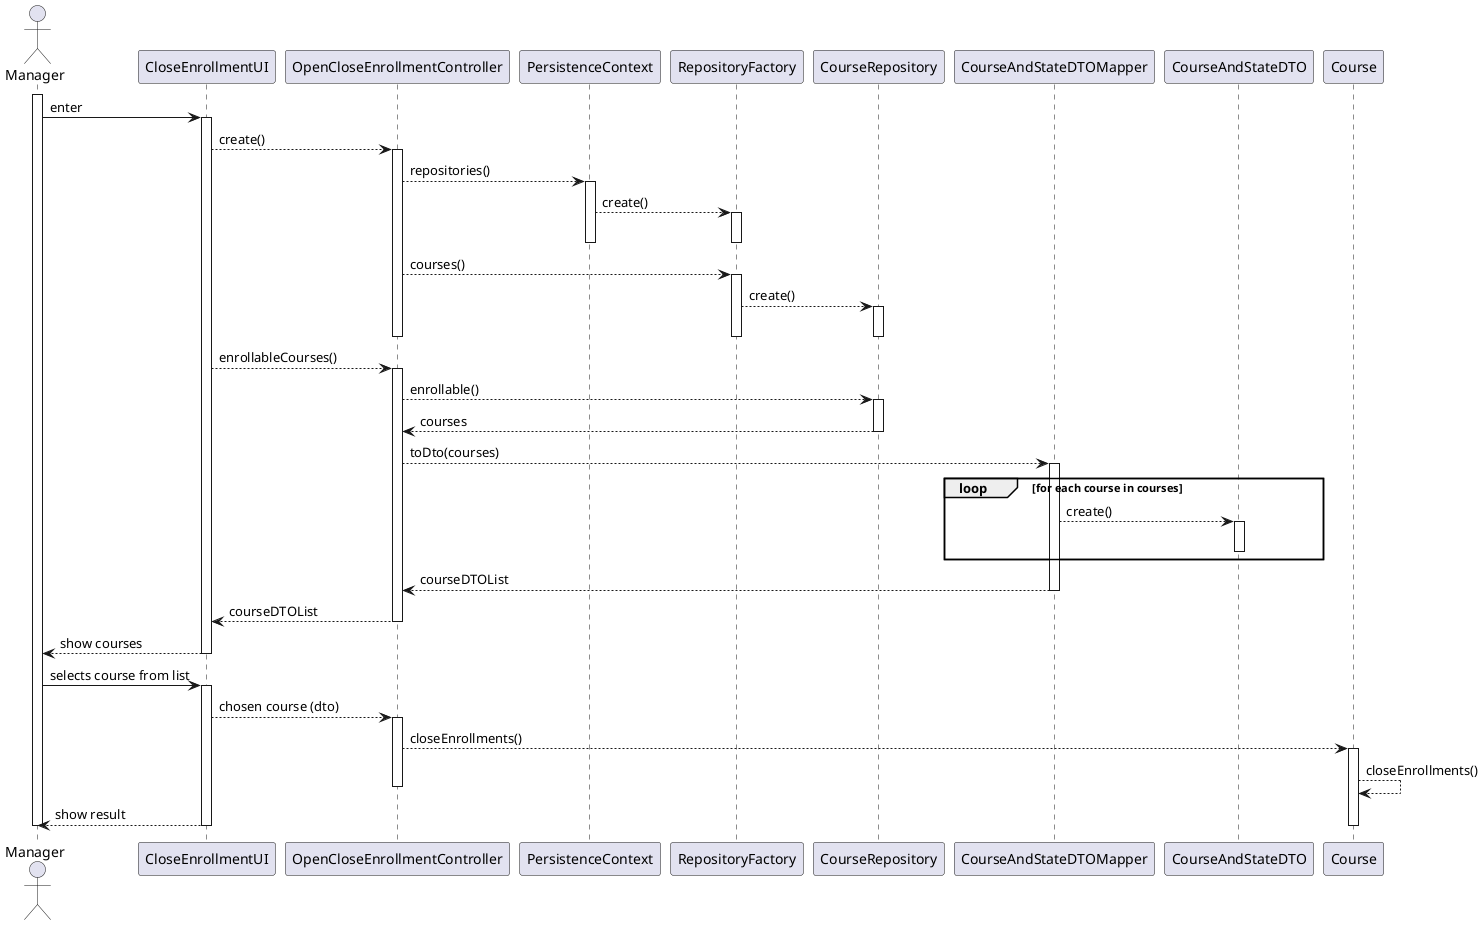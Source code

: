 @startuml

actor Manager as user
participant CloseEnrollmentUI as ui
participant OpenCloseEnrollmentController as ctrl

participant PersistenceContext as ctx
participant RepositoryFactory as rep_fac
participant CourseRepository as repo

participant CourseAndStateDTOMapper as mapper
participant CourseAndStateDTO as dto

participant Course as course


activate user
user -> ui: enter

activate ui
    ui --> ctrl: create()
    activate ctrl
        ctrl --> ctx: repositories()
        activate ctx
            ctx --> rep_fac: create()
            activate rep_fac
            deactivate rep_fac
        deactivate ctx

        ctrl --> rep_fac: courses()
        activate rep_fac
            rep_fac --> repo: create()
            activate repo
            deactivate repo
        deactivate rep_fac
    deactivate ctrl


    ui --> ctrl: enrollableCourses()
    activate ctrl
        ctrl --> repo: enrollable()
            activate repo
            repo --> ctrl: courses
            deactivate repo

        ctrl --> mapper: toDto(courses)
        activate mapper
            loop for each course in courses
                mapper --> dto: create()
                activate dto
                deactivate dto
            end loop
            mapper --> ctrl: courseDTOList
        deactivate mapper

        ctrl --> ui: courseDTOList
    deactivate ctrl

    ui --> user: show courses
deactivate ui

user -> ui: selects course from list
activate ui
    ui --> ctrl: chosen course (dto)
    activate ctrl
        ctrl --> course: closeEnrollments()

        activate course
            course --> course: closeEnrollments()

    deactivate ctrl


    ui --> user: show result
    deactivate course
deactivate ui

deactivate user

@enduml
